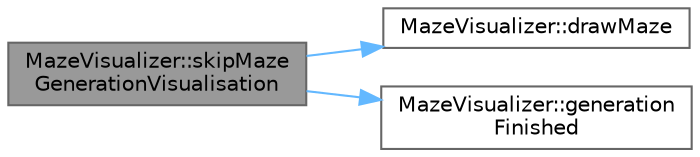digraph "MazeVisualizer::skipMazeGenerationVisualisation"
{
 // LATEX_PDF_SIZE
  bgcolor="transparent";
  edge [fontname=Helvetica,fontsize=10,labelfontname=Helvetica,labelfontsize=10];
  node [fontname=Helvetica,fontsize=10,shape=box,height=0.2,width=0.4];
  rankdir="LR";
  Node1 [id="Node000001",label="MazeVisualizer::skipMaze\lGenerationVisualisation",height=0.2,width=0.4,color="gray40", fillcolor="grey60", style="filled", fontcolor="black",tooltip=" "];
  Node1 -> Node2 [id="edge1_Node000001_Node000002",color="steelblue1",style="solid",tooltip=" "];
  Node2 [id="Node000002",label="MazeVisualizer::drawMaze",height=0.2,width=0.4,color="grey40", fillcolor="white", style="filled",URL="$class_maze_visualizer.html#a80c73dd8856809f4aa337deef129fd73",tooltip=" "];
  Node1 -> Node3 [id="edge2_Node000001_Node000003",color="steelblue1",style="solid",tooltip=" "];
  Node3 [id="Node000003",label="MazeVisualizer::generation\lFinished",height=0.2,width=0.4,color="grey40", fillcolor="white", style="filled",URL="$class_maze_visualizer.html#af753bfc2f518f78f103782e49c88221e",tooltip=" "];
}
